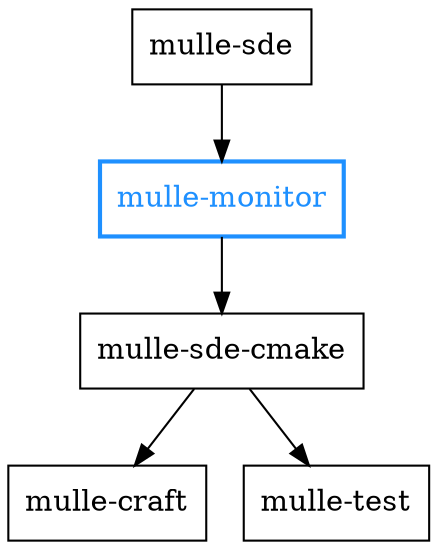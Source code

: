 digraph G {
    graph [rankdir = TD];

    node[shape=record];

    subgraph agnostic
    {
        label = "Language agnostic";

        "mulle-sde"       -> "mulle-monitor"
        "mulle-monitor"   -> "mulle-sde-cmake"
        "mulle-sde-cmake" -> "mulle-craft"
        "mulle-sde-cmake" -> "mulle-test"

        "mulle-monitor"   [ color="dodgerblue"; fontcolor="dodgerblue"; penwidth="2"]
        "mulle-sde-cmake"   [ label="mulle-sde-cmake" ];
        "mulle-test"  [ label="{ mulle-test }"];
        "mulle-craft" [ label="{ mulle-craft }"];
    }
}

